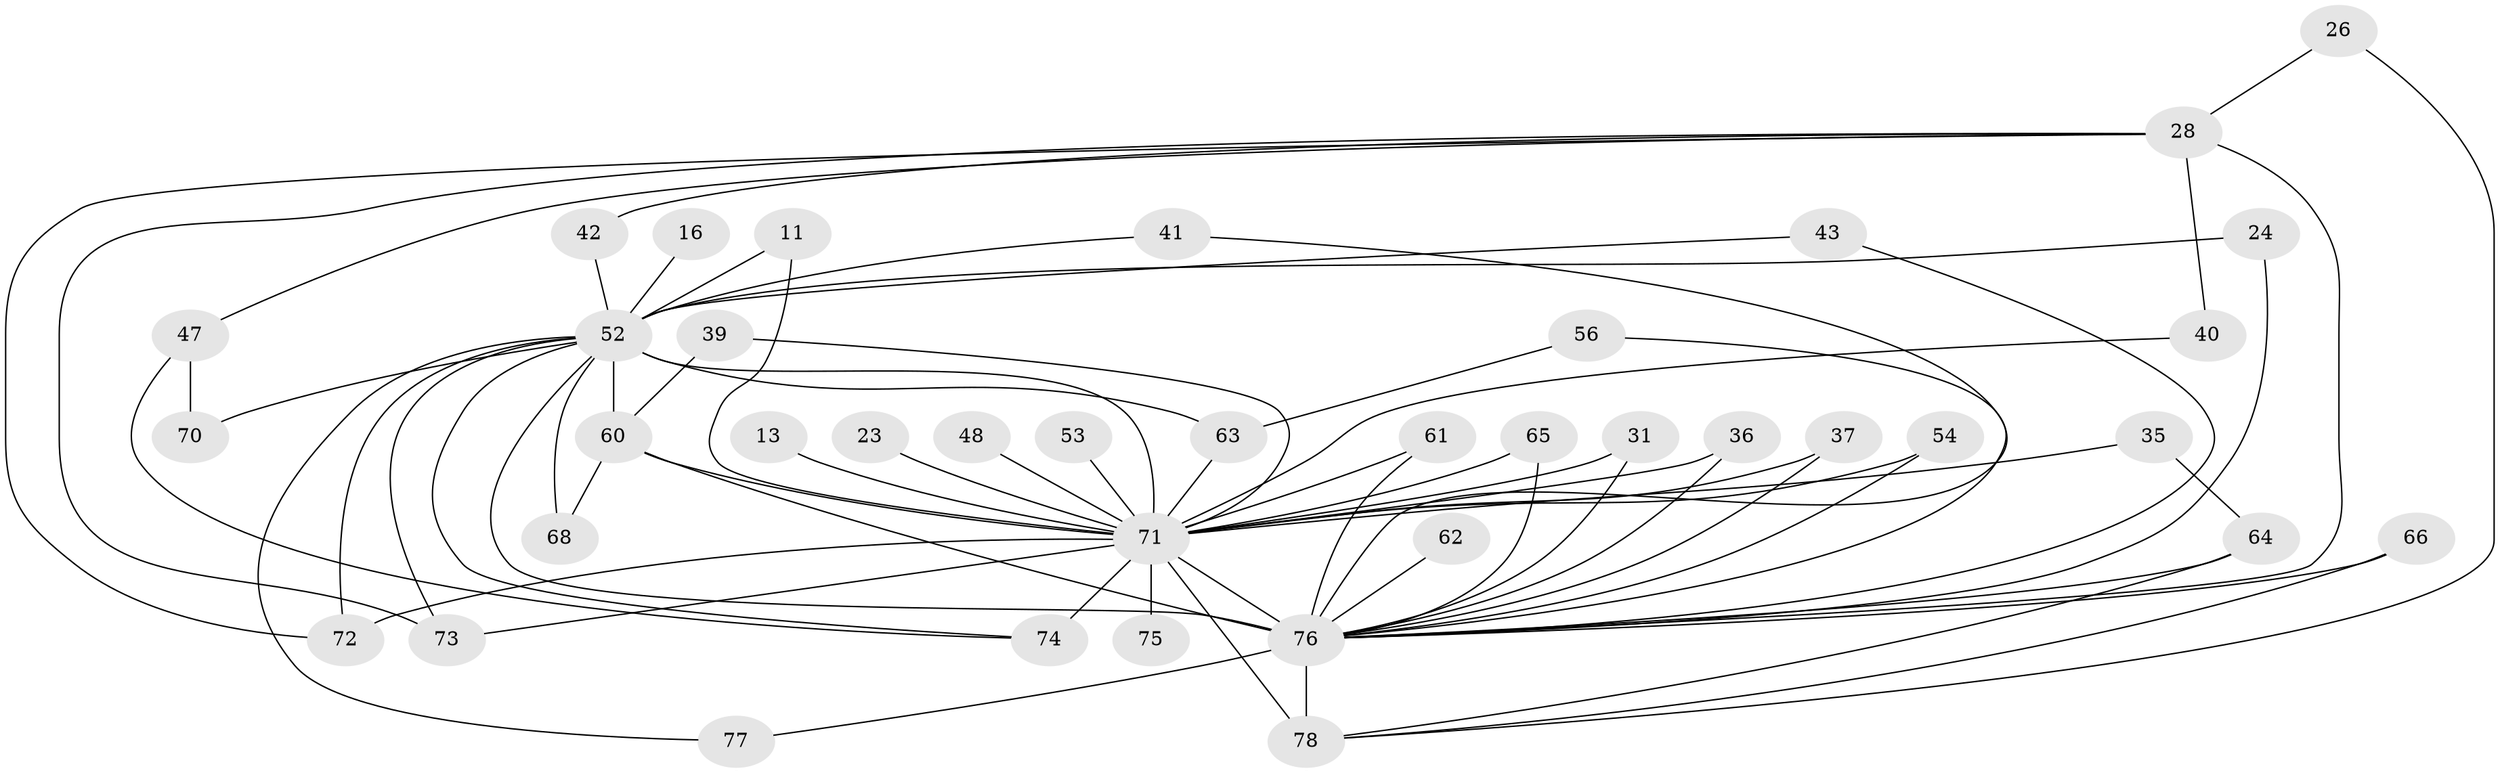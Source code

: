 // original degree distribution, {17: 0.01282051282051282, 15: 0.02564102564102564, 20: 0.01282051282051282, 21: 0.01282051282051282, 22: 0.01282051282051282, 24: 0.01282051282051282, 13: 0.01282051282051282, 23: 0.01282051282051282, 10: 0.01282051282051282, 2: 0.5641025641025641, 8: 0.01282051282051282, 5: 0.02564102564102564, 3: 0.21794871794871795, 6: 0.02564102564102564, 9: 0.01282051282051282, 4: 0.01282051282051282}
// Generated by graph-tools (version 1.1) at 2025/43/03/09/25 04:43:38]
// undirected, 39 vertices, 70 edges
graph export_dot {
graph [start="1"]
  node [color=gray90,style=filled];
  11;
  13;
  16;
  23;
  24;
  26;
  28 [super="+20"];
  31;
  35;
  36;
  37;
  39;
  40;
  41;
  42 [super="+21"];
  43;
  47;
  48;
  52 [super="+27+15+22+33+3"];
  53;
  54;
  56;
  60 [super="+18+14+10"];
  61;
  62 [super="+30"];
  63 [super="+44"];
  64 [super="+32"];
  65 [super="+58"];
  66;
  68 [super="+57"];
  70 [super="+49"];
  71 [super="+50+69+6+7"];
  72 [super="+29"];
  73 [super="+67"];
  74 [super="+51"];
  75;
  76 [super="+59+9"];
  77 [super="+17"];
  78 [super="+12+55+45"];
  11 -- 52;
  11 -- 71;
  13 -- 71 [weight=2];
  16 -- 52 [weight=2];
  23 -- 71 [weight=2];
  24 -- 52;
  24 -- 76;
  26 -- 28;
  26 -- 78;
  28 -- 40;
  28 -- 42;
  28 -- 47;
  28 -- 72;
  28 -- 73;
  28 -- 76 [weight=3];
  31 -- 71;
  31 -- 76;
  35 -- 64;
  35 -- 71;
  36 -- 71;
  36 -- 76;
  37 -- 71;
  37 -- 76;
  39 -- 71;
  39 -- 60;
  40 -- 71;
  41 -- 52;
  41 -- 76;
  42 -- 52 [weight=2];
  43 -- 52;
  43 -- 76;
  47 -- 70;
  47 -- 74;
  48 -- 71 [weight=2];
  52 -- 60 [weight=5];
  52 -- 71 [weight=9];
  52 -- 68 [weight=2];
  52 -- 70 [weight=2];
  52 -- 72;
  52 -- 73;
  52 -- 74;
  52 -- 77;
  52 -- 76 [weight=6];
  52 -- 63;
  53 -- 71 [weight=2];
  54 -- 71;
  54 -- 76;
  56 -- 63;
  56 -- 76;
  60 -- 71 [weight=12];
  60 -- 68;
  60 -- 76 [weight=5];
  61 -- 71;
  61 -- 76;
  62 -- 76 [weight=3];
  63 -- 71 [weight=5];
  64 -- 78;
  64 -- 76 [weight=2];
  65 -- 71;
  65 -- 76 [weight=2];
  66 -- 78;
  66 -- 76;
  71 -- 74 [weight=4];
  71 -- 73;
  71 -- 75 [weight=2];
  71 -- 78 [weight=4];
  71 -- 72;
  71 -- 76 [weight=9];
  76 -- 78 [weight=2];
  76 -- 77;
}
